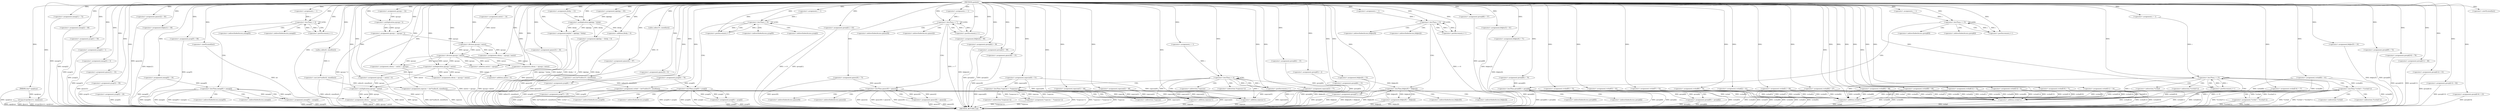 digraph ypelmbr {  
"3043712772162746081" [label = "(METHOD,ypelmbr)" ]
"3043712772162746658" [label = "(METHOD_RETURN,void)" ]
"3043712772162746082" [label = "(PARAM,char* sqzqhsaz)" ]
"3043712772162746087" [label = "(<operator>.assignment,lqkzlqiy = 65)" ]
"3043712772162746090" [label = "(<operator>.assignment,eaeap[0] = 16)" ]
"3043712772162746097" [label = "(<operator>.assignment,xjyuyjz = 32)" ]
"3043712772162746100" [label = "(<operator>.assignment,eaeap[1] = 72)" ]
"3043712772162746105" [label = "(strcpy,strcpy(iljsuvvi, sqzqhsaz))" ]
"3043712772162746110" [label = "(<operator>.assignment,eaeap[2] = 68)" ]
"3043712772162746115" [label = "(<operator>.assignment,yynp[0] = 76)" ]
"3043712772162746121" [label = "(<operator>.assignment,fefghc[0] = 53)" ]
"3043712772162746126" [label = "(<operator>.assignment,yynp[1] = 50)" ]
"3043712772162746132" [label = "(<operator>.assignment,ldwky = 13)" ]
"3043712772162746135" [label = "(<operator>.assignment,yynp[2] = 1)" ]
"3043712772162746140" [label = "(<operator>.assignment,vovkof = (int*)calloc(15, sizeof(int)))" ]
"3043712772162746142" [label = "(<operator>.cast,(int*)calloc(15, sizeof(int)))" ]
"3043712772162746144" [label = "(calloc,calloc(15, sizeof(int)))" ]
"3043712772162746146" [label = "(<operator>.sizeOf,sizeof(int))" ]
"3043712772162746148" [label = "(<operator>.assignment,vovkof[0] = 41)" ]
"3043712772162746154" [label = "(<operator>.assignment,eaeap[3] = 3)" ]
"3043712772162746160" [label = "(<operator>.assignment,omtisl = 14)" ]
"3043712772162746163" [label = "(<operator>.assignment,qmmv[0] = 73)" ]
"3043712772162746168" [label = "(<operator>.assignment,qmmv[1] = 33)" ]
"3043712772162746173" [label = "(<operator>.assignment,yynp[3] = 59)" ]
"3043712772162746181" [label = "(<operator>.assignment,i = 1)" ]
"3043712772162746184" [label = "(<operator>.lessThan,i < 4)" ]
"3043712772162746187" [label = "(<operator>.postIncrement,i++)" ]
"3043712772162746191" [label = "(<operator>.lessThan,eaeap[0] < eaeap[i])" ]
"3043712772162746199" [label = "(<operator>.assignment,eaeap[0] = eaeap[i])" ]
"3043712772162746207" [label = "(<operator>.assignment,yynp[4] = 24)" ]
"3043712772162746212" [label = "(<operator>.assignment,qmmv[2] = 83)" ]
"3043712772162746217" [label = "(<operator>.assignment,fefghc[1] = 46)" ]
"3043712772162746222" [label = "(<operator>.assignment,yynp[5] = 86)" ]
"3043712772162746227" [label = "(<operator>.assignment,qwwjd[0] = 70)" ]
"3043712772162746232" [label = "(<operator>.assignment,sopocne = (int*)calloc(4, sizeof(int)))" ]
"3043712772162746234" [label = "(<operator>.cast,(int*)calloc(4, sizeof(int)))" ]
"3043712772162746236" [label = "(calloc,calloc(4, sizeof(int)))" ]
"3043712772162746238" [label = "(<operator>.sizeOf,sizeof(int))" ]
"3043712772162746240" [label = "(<operator>.assignment,xjyuyjz = xjyuyjz * 2)" ]
"3043712772162746242" [label = "(<operator>.multiplication,xjyuyjz * 2)" ]
"3043712772162746245" [label = "(<operator>.assignment,czkcoy = xjyuyjz / omtisl)" ]
"3043712772162746247" [label = "(<operator>.division,xjyuyjz / omtisl)" ]
"3043712772162746250" [label = "(<operator>.assignment,czkcoy = xjyuyjz / omtisl)" ]
"3043712772162746252" [label = "(<operator>.division,xjyuyjz / omtisl)" ]
"3043712772162746256" [label = "(<operator>.assignment,qmmv[3] = 34)" ]
"3043712772162746261" [label = "(<operator>.assignment,kwjbnf = lqkzlqiy * ldwky)" ]
"3043712772162746263" [label = "(<operator>.multiplication,lqkzlqiy * ldwky)" ]
"3043712772162746266" [label = "(<operator>.assignment,sopocne[0] = 51)" ]
"3043712772162746271" [label = "(<operator>.assignment,lqkzlqiy = ldwky + 6)" ]
"3043712772162746273" [label = "(<operator>.addition,ldwky + 6)" ]
"3043712772162746276" [label = "(<operator>.assignment,qmmv[4] = 97)" ]
"3043712772162746281" [label = "(<operator>.assignment,czkcoy = omtisl + xjyuyjz)" ]
"3043712772162746283" [label = "(<operator>.addition,omtisl + xjyuyjz)" ]
"3043712772162746286" [label = "(<operator>.assignment,qmmv[5] = 6)" ]
"3043712772162746291" [label = "(<operator>.assignment,yynp[6] = 16)" ]
"3043712772162746296" [label = "(<operator>.assignment,czkcoy = xjyuyjz * omtisl)" ]
"3043712772162746298" [label = "(<operator>.multiplication,xjyuyjz * omtisl)" ]
"3043712772162746301" [label = "(<operator>.assignment,yynp[7] = 25)" ]
"3043712772162746306" [label = "(<operator>.assignment,qwwjd[1] = 63)" ]
"3043712772162746311" [label = "(<operator>.assignment,xjyuyjz = omtisl + 6)" ]
"3043712772162746313" [label = "(<operator>.addition,omtisl + 6)" ]
"3043712772162746316" [label = "(<operator>.assignment,fefghc[2] = 66)" ]
"3043712772162746321" [label = "(<operator>.assignment,czkcoy = xjyuyjz * omtisl)" ]
"3043712772162746323" [label = "(<operator>.multiplication,xjyuyjz * omtisl)" ]
"3043712772162746326" [label = "(<operator>.assignment,qwwjd[2] = 39)" ]
"3043712772162746331" [label = "(<operator>.assignment,qwwjd[3] = 99)" ]
"3043712772162746336" [label = "(<operator>.assignment,sopocne[1] = 46)" ]
"3043712772162746343" [label = "(<operator>.assignment,i = 1)" ]
"3043712772162746346" [label = "(<operator>.lessThan,i < 8)" ]
"3043712772162746349" [label = "(<operator>.postIncrement,i++)" ]
"3043712772162746353" [label = "(<operator>.lessThan,yynp[0] < yynp[i])" ]
"3043712772162746361" [label = "(<operator>.assignment,yynp[0] = yynp[i])" ]
"3043712772162746368" [label = "(<operator>.assignment,vovkof[1] = 60)" ]
"3043712772162746373" [label = "(<operator>.assignment,qmmv[6] = 15)" ]
"3043712772162746378" [label = "(<operator>.assignment,vovkof[2] = 41)" ]
"3043712772162746385" [label = "(<operator>.assignment,i = 1)" ]
"3043712772162746388" [label = "(<operator>.lessThan,i < 7)" ]
"3043712772162746391" [label = "(<operator>.postIncrement,i++)" ]
"3043712772162746395" [label = "(<operator>.lessThan,qmmv[0] < qmmv[i])" ]
"3043712772162746403" [label = "(<operator>.assignment,qmmv[0] = qmmv[i])" ]
"3043712772162746410" [label = "(<operator>.assignment,sopocne[2] = 48)" ]
"3043712772162746415" [label = "(<operator>.assignment,qwwjd[4] = 15)" ]
"3043712772162746420" [label = "(<operator>.assignment,sopocne[3] = 77)" ]
"3043712772162746425" [label = "(<operator>.assignment,qwwjd[5] = 2)" ]
"3043712772162746430" [label = "(<operator>.assignment,vovkof[3] = 43)" ]
"3043712772162746435" [label = "(<operator>.assignment,qwwjd[6] = 31)" ]
"3043712772162746440" [label = "(<operator>.assignment,vovkof[4] = 27)" ]
"3043712772162746445" [label = "(<operator>.assignment,vovkof[5] = 15)" ]
"3043712772162746450" [label = "(<operator>.assignment,qwwjd[7] = 63)" ]
"3043712772162746455" [label = "(<operator>.assignment,vovkof[6] = 14)" ]
"3043712772162746462" [label = "(<operator>.assignment,i = 1)" ]
"3043712772162746465" [label = "(<operator>.lessThan,i < 4)" ]
"3043712772162746468" [label = "(<operator>.postIncrement,i++)" ]
"3043712772162746472" [label = "(<operator>.lessThan,*sopocne < *(sopocne+i))" ]
"3043712772162746476" [label = "(<operator>.addition,sopocne+i)" ]
"3043712772162746480" [label = "(<operator>.assignment,*sopocne = *(sopocne+i))" ]
"3043712772162746484" [label = "(<operator>.addition,sopocne+i)" ]
"3043712772162746487" [label = "(<operator>.assignment,vovkof[7] = 52)" ]
"3043712772162746492" [label = "(<operator>.assignment,qwwjd[8] = 57)" ]
"3043712772162746497" [label = "(<operator>.assignment,fefghc[3] = 61)" ]
"3043712772162746502" [label = "(<operator>.assignment,fefghc[4] = 71)" ]
"3043712772162746507" [label = "(<operator>.assignment,vovkof[8] = 40)" ]
"3043712772162746512" [label = "(<operator>.assignment,fefghc[5] = 10)" ]
"3043712772162746519" [label = "(<operator>.assignment,i = 1)" ]
"3043712772162746522" [label = "(<operator>.lessThan,i < 6)" ]
"3043712772162746525" [label = "(<operator>.postIncrement,i++)" ]
"3043712772162746529" [label = "(<operator>.lessThan,fefghc[0] < fefghc[i])" ]
"3043712772162746537" [label = "(<operator>.assignment,fefghc[0] = fefghc[i])" ]
"3043712772162746544" [label = "(<operator>.assignment,vovkof[9] = 68)" ]
"3043712772162746549" [label = "(<operator>.assignment,qwwjd[9] = 72)" ]
"3043712772162746554" [label = "(<operator>.assignment,qwwjd[10] = 79)" ]
"3043712772162746559" [label = "(<operator>.assignment,vovkof[10] = 71)" ]
"3043712772162746564" [label = "(<operator>.assignment,qwwjd[11] = 46)" ]
"3043712772162746569" [label = "(<operator>.assignment,qwwjd[12] = 61)" ]
"3043712772162746574" [label = "(<operator>.assignment,qwwjd[13] = 82)" ]
"3043712772162746579" [label = "(<operator>.assignment,vovkof[11] = 14)" ]
"3043712772162746584" [label = "(<operator>.assignment,vovkof[12] = 72)" ]
"3043712772162746589" [label = "(<operator>.assignment,qwwjd[14] = 23)" ]
"3043712772162746594" [label = "(<operator>.assignment,vovkof[13] = 9)" ]
"3043712772162746599" [label = "(<operator>.assignment,vovkof[14] = 17)" ]
"3043712772162746606" [label = "(<operator>.assignment,i = 1)" ]
"3043712772162746609" [label = "(<operator>.lessThan,i < 15)" ]
"3043712772162746612" [label = "(<operator>.postIncrement,i++)" ]
"3043712772162746616" [label = "(<operator>.lessThan,qwwjd[0] < qwwjd[i])" ]
"3043712772162746624" [label = "(<operator>.assignment,qwwjd[0] = qwwjd[i])" ]
"3043712772162746633" [label = "(<operator>.assignment,i = 1)" ]
"3043712772162746636" [label = "(<operator>.lessThan,i < 15)" ]
"3043712772162746639" [label = "(<operator>.postIncrement,i++)" ]
"3043712772162746643" [label = "(<operator>.lessThan,*vovkof < *(vovkof+i))" ]
"3043712772162746647" [label = "(<operator>.addition,vovkof+i)" ]
"3043712772162746651" [label = "(<operator>.assignment,*vovkof = *(vovkof+i))" ]
"3043712772162746655" [label = "(<operator>.addition,vovkof+i)" ]
"3043712772162746192" [label = "(<operator>.indirectIndexAccess,eaeap[0])" ]
"3043712772162746195" [label = "(<operator>.indirectIndexAccess,eaeap[i])" ]
"3043712772162746200" [label = "(<operator>.indirectIndexAccess,eaeap[0])" ]
"3043712772162746203" [label = "(<operator>.indirectIndexAccess,eaeap[i])" ]
"3043712772162746354" [label = "(<operator>.indirectIndexAccess,yynp[0])" ]
"3043712772162746357" [label = "(<operator>.indirectIndexAccess,yynp[i])" ]
"3043712772162746362" [label = "(<operator>.indirectIndexAccess,yynp[0])" ]
"3043712772162746365" [label = "(<operator>.indirectIndexAccess,yynp[i])" ]
"3043712772162746396" [label = "(<operator>.indirectIndexAccess,qmmv[0])" ]
"3043712772162746399" [label = "(<operator>.indirectIndexAccess,qmmv[i])" ]
"3043712772162746404" [label = "(<operator>.indirectIndexAccess,qmmv[0])" ]
"3043712772162746407" [label = "(<operator>.indirectIndexAccess,qmmv[i])" ]
"3043712772162746473" [label = "(<operator>.indirection,*sopocne)" ]
"3043712772162746475" [label = "(<operator>.indirection,*(sopocne+i))" ]
"3043712772162746481" [label = "(<operator>.indirection,*sopocne)" ]
"3043712772162746483" [label = "(<operator>.indirection,*(sopocne+i))" ]
"3043712772162746530" [label = "(<operator>.indirectIndexAccess,fefghc[0])" ]
"3043712772162746533" [label = "(<operator>.indirectIndexAccess,fefghc[i])" ]
"3043712772162746538" [label = "(<operator>.indirectIndexAccess,fefghc[0])" ]
"3043712772162746541" [label = "(<operator>.indirectIndexAccess,fefghc[i])" ]
"3043712772162746617" [label = "(<operator>.indirectIndexAccess,qwwjd[0])" ]
"3043712772162746620" [label = "(<operator>.indirectIndexAccess,qwwjd[i])" ]
"3043712772162746625" [label = "(<operator>.indirectIndexAccess,qwwjd[0])" ]
"3043712772162746628" [label = "(<operator>.indirectIndexAccess,qwwjd[i])" ]
"3043712772162746644" [label = "(<operator>.indirection,*vovkof)" ]
"3043712772162746646" [label = "(<operator>.indirection,*(vovkof+i))" ]
"3043712772162746652" [label = "(<operator>.indirection,*vovkof)" ]
"3043712772162746654" [label = "(<operator>.indirection,*(vovkof+i))" ]
  "3043712772162746191" -> "3043712772162746658"  [ label = "DDG: eaeap[0]"] 
  "3043712772162746487" -> "3043712772162746658"  [ label = "DDG: vovkof[7]"] 
  "3043712772162746549" -> "3043712772162746658"  [ label = "DDG: qwwjd[9]"] 
  "3043712772162746410" -> "3043712772162746658"  [ label = "DDG: sopocne[2]"] 
  "3043712772162746537" -> "3043712772162746658"  [ label = "DDG: fefghc[0]"] 
  "3043712772162746121" -> "3043712772162746658"  [ label = "DDG: fefghc[0]"] 
  "3043712772162746163" -> "3043712772162746658"  [ label = "DDG: qmmv[0]"] 
  "3043712772162746388" -> "3043712772162746658"  [ label = "DDG: i < 7"] 
  "3043712772162746173" -> "3043712772162746658"  [ label = "DDG: yynp[3]"] 
  "3043712772162746465" -> "3043712772162746658"  [ label = "DDG: i < 4"] 
  "3043712772162746430" -> "3043712772162746658"  [ label = "DDG: vovkof[3]"] 
  "3043712772162746321" -> "3043712772162746658"  [ label = "DDG: xjyuyjz * omtisl"] 
  "3043712772162746537" -> "3043712772162746658"  [ label = "DDG: fefghc[i]"] 
  "3043712772162746554" -> "3043712772162746658"  [ label = "DDG: qwwjd[10]"] 
  "3043712772162746616" -> "3043712772162746658"  [ label = "DDG: qwwjd[0] < qwwjd[i]"] 
  "3043712772162746234" -> "3043712772162746658"  [ label = "DDG: calloc(4, sizeof(int))"] 
  "3043712772162746311" -> "3043712772162746658"  [ label = "DDG: omtisl + 6"] 
  "3043712772162746425" -> "3043712772162746658"  [ label = "DDG: qwwjd[5]"] 
  "3043712772162746323" -> "3043712772162746658"  [ label = "DDG: omtisl"] 
  "3043712772162746415" -> "3043712772162746658"  [ label = "DDG: qwwjd[4]"] 
  "3043712772162746105" -> "3043712772162746658"  [ label = "DDG: sqzqhsaz"] 
  "3043712772162746212" -> "3043712772162746658"  [ label = "DDG: qmmv[2]"] 
  "3043712772162746529" -> "3043712772162746658"  [ label = "DDG: fefghc[i]"] 
  "3043712772162746655" -> "3043712772162746658"  [ label = "DDG: vovkof"] 
  "3043712772162746480" -> "3043712772162746658"  [ label = "DDG: *sopocne"] 
  "3043712772162746250" -> "3043712772162746658"  [ label = "DDG: xjyuyjz / omtisl"] 
  "3043712772162746544" -> "3043712772162746658"  [ label = "DDG: vovkof[9]"] 
  "3043712772162746271" -> "3043712772162746658"  [ label = "DDG: lqkzlqiy"] 
  "3043712772162746126" -> "3043712772162746658"  [ label = "DDG: yynp[1]"] 
  "3043712772162746306" -> "3043712772162746658"  [ label = "DDG: qwwjd[1]"] 
  "3043712772162746353" -> "3043712772162746658"  [ label = "DDG: yynp[0] < yynp[i]"] 
  "3043712772162746291" -> "3043712772162746658"  [ label = "DDG: yynp[6]"] 
  "3043712772162746395" -> "3043712772162746658"  [ label = "DDG: qmmv[i]"] 
  "3043712772162746100" -> "3043712772162746658"  [ label = "DDG: eaeap[1]"] 
  "3043712772162746276" -> "3043712772162746658"  [ label = "DDG: qmmv[4]"] 
  "3043712772162746450" -> "3043712772162746658"  [ label = "DDG: qwwjd[7]"] 
  "3043712772162746286" -> "3043712772162746658"  [ label = "DDG: qmmv[5]"] 
  "3043712772162746261" -> "3043712772162746658"  [ label = "DDG: lqkzlqiy * ldwky"] 
  "3043712772162746227" -> "3043712772162746658"  [ label = "DDG: qwwjd[0]"] 
  "3043712772162746316" -> "3043712772162746658"  [ label = "DDG: fefghc[2]"] 
  "3043712772162746440" -> "3043712772162746658"  [ label = "DDG: vovkof[4]"] 
  "3043712772162746529" -> "3043712772162746658"  [ label = "DDG: fefghc[0] < fefghc[i]"] 
  "3043712772162746361" -> "3043712772162746658"  [ label = "DDG: yynp[0]"] 
  "3043712772162746529" -> "3043712772162746658"  [ label = "DDG: fefghc[0]"] 
  "3043712772162746271" -> "3043712772162746658"  [ label = "DDG: ldwky + 6"] 
  "3043712772162746497" -> "3043712772162746658"  [ label = "DDG: fefghc[3]"] 
  "3043712772162746484" -> "3043712772162746658"  [ label = "DDG: sopocne"] 
  "3043712772162746082" -> "3043712772162746658"  [ label = "DDG: sqzqhsaz"] 
  "3043712772162746154" -> "3043712772162746658"  [ label = "DDG: eaeap[3]"] 
  "3043712772162746579" -> "3043712772162746658"  [ label = "DDG: vovkof[11]"] 
  "3043712772162746361" -> "3043712772162746658"  [ label = "DDG: yynp[i]"] 
  "3043712772162746346" -> "3043712772162746658"  [ label = "DDG: i < 8"] 
  "3043712772162746564" -> "3043712772162746658"  [ label = "DDG: qwwjd[11]"] 
  "3043712772162746238" -> "3043712772162746658"  [ label = "DDG: int"] 
  "3043712772162746140" -> "3043712772162746658"  [ label = "DDG: vovkof"] 
  "3043712772162746472" -> "3043712772162746658"  [ label = "DDG: *sopocne < *(sopocne+i)"] 
  "3043712772162746594" -> "3043712772162746658"  [ label = "DDG: vovkof[13]"] 
  "3043712772162746651" -> "3043712772162746658"  [ label = "DDG: *vovkof"] 
  "3043712772162746142" -> "3043712772162746658"  [ label = "DDG: calloc(15, sizeof(int))"] 
  "3043712772162746281" -> "3043712772162746658"  [ label = "DDG: omtisl + xjyuyjz"] 
  "3043712772162746559" -> "3043712772162746658"  [ label = "DDG: vovkof[10]"] 
  "3043712772162746199" -> "3043712772162746658"  [ label = "DDG: eaeap[0]"] 
  "3043712772162746522" -> "3043712772162746658"  [ label = "DDG: i < 6"] 
  "3043712772162746266" -> "3043712772162746658"  [ label = "DDG: sopocne[0]"] 
  "3043712772162746222" -> "3043712772162746658"  [ label = "DDG: yynp[5]"] 
  "3043712772162746480" -> "3043712772162746658"  [ label = "DDG: *(sopocne+i)"] 
  "3043712772162746435" -> "3043712772162746658"  [ label = "DDG: qwwjd[6]"] 
  "3043712772162746616" -> "3043712772162746658"  [ label = "DDG: qwwjd[0]"] 
  "3043712772162746476" -> "3043712772162746658"  [ label = "DDG: sopocne"] 
  "3043712772162746507" -> "3043712772162746658"  [ label = "DDG: vovkof[8]"] 
  "3043712772162746105" -> "3043712772162746658"  [ label = "DDG: iljsuvvi"] 
  "3043712772162746232" -> "3043712772162746658"  [ label = "DDG: (int*)calloc(4, sizeof(int))"] 
  "3043712772162746636" -> "3043712772162746658"  [ label = "DDG: i < 15"] 
  "3043712772162746584" -> "3043712772162746658"  [ label = "DDG: vovkof[12]"] 
  "3043712772162746336" -> "3043712772162746658"  [ label = "DDG: sopocne[1]"] 
  "3043712772162746373" -> "3043712772162746658"  [ label = "DDG: qmmv[6]"] 
  "3043712772162746301" -> "3043712772162746658"  [ label = "DDG: yynp[7]"] 
  "3043712772162746368" -> "3043712772162746658"  [ label = "DDG: vovkof[1]"] 
  "3043712772162746647" -> "3043712772162746658"  [ label = "DDG: vovkof"] 
  "3043712772162746135" -> "3043712772162746658"  [ label = "DDG: yynp[2]"] 
  "3043712772162746589" -> "3043712772162746658"  [ label = "DDG: qwwjd[14]"] 
  "3043712772162746261" -> "3043712772162746658"  [ label = "DDG: kwjbnf"] 
  "3043712772162746643" -> "3043712772162746658"  [ label = "DDG: *vovkof"] 
  "3043712772162746168" -> "3043712772162746658"  [ label = "DDG: qmmv[1]"] 
  "3043712772162746232" -> "3043712772162746658"  [ label = "DDG: sopocne"] 
  "3043712772162746326" -> "3043712772162746658"  [ label = "DDG: qwwjd[2]"] 
  "3043712772162746115" -> "3043712772162746658"  [ label = "DDG: yynp[0]"] 
  "3043712772162746273" -> "3043712772162746658"  [ label = "DDG: ldwky"] 
  "3043712772162746140" -> "3043712772162746658"  [ label = "DDG: (int*)calloc(15, sizeof(int))"] 
  "3043712772162746472" -> "3043712772162746658"  [ label = "DDG: *sopocne"] 
  "3043712772162746191" -> "3043712772162746658"  [ label = "DDG: eaeap[i]"] 
  "3043712772162746403" -> "3043712772162746658"  [ label = "DDG: qmmv[0]"] 
  "3043712772162746207" -> "3043712772162746658"  [ label = "DDG: yynp[4]"] 
  "3043712772162746191" -> "3043712772162746658"  [ label = "DDG: eaeap[0] < eaeap[i]"] 
  "3043712772162746445" -> "3043712772162746658"  [ label = "DDG: vovkof[5]"] 
  "3043712772162746643" -> "3043712772162746658"  [ label = "DDG: *vovkof < *(vovkof+i)"] 
  "3043712772162746105" -> "3043712772162746658"  [ label = "DDG: strcpy(iljsuvvi, sqzqhsaz)"] 
  "3043712772162746321" -> "3043712772162746658"  [ label = "DDG: czkcoy"] 
  "3043712772162746240" -> "3043712772162746658"  [ label = "DDG: xjyuyjz * 2"] 
  "3043712772162746574" -> "3043712772162746658"  [ label = "DDG: qwwjd[13]"] 
  "3043712772162746090" -> "3043712772162746658"  [ label = "DDG: eaeap[0]"] 
  "3043712772162746569" -> "3043712772162746658"  [ label = "DDG: qwwjd[12]"] 
  "3043712772162746199" -> "3043712772162746658"  [ label = "DDG: eaeap[i]"] 
  "3043712772162746651" -> "3043712772162746658"  [ label = "DDG: *(vovkof+i)"] 
  "3043712772162746502" -> "3043712772162746658"  [ label = "DDG: fefghc[4]"] 
  "3043712772162746331" -> "3043712772162746658"  [ label = "DDG: qwwjd[3]"] 
  "3043712772162746455" -> "3043712772162746658"  [ label = "DDG: vovkof[6]"] 
  "3043712772162746110" -> "3043712772162746658"  [ label = "DDG: eaeap[2]"] 
  "3043712772162746353" -> "3043712772162746658"  [ label = "DDG: yynp[0]"] 
  "3043712772162746353" -> "3043712772162746658"  [ label = "DDG: yynp[i]"] 
  "3043712772162746492" -> "3043712772162746658"  [ label = "DDG: qwwjd[8]"] 
  "3043712772162746624" -> "3043712772162746658"  [ label = "DDG: qwwjd[i]"] 
  "3043712772162746256" -> "3043712772162746658"  [ label = "DDG: qmmv[3]"] 
  "3043712772162746472" -> "3043712772162746658"  [ label = "DDG: *(sopocne+i)"] 
  "3043712772162746323" -> "3043712772162746658"  [ label = "DDG: xjyuyjz"] 
  "3043712772162746217" -> "3043712772162746658"  [ label = "DDG: fefghc[1]"] 
  "3043712772162746148" -> "3043712772162746658"  [ label = "DDG: vovkof[0]"] 
  "3043712772162746420" -> "3043712772162746658"  [ label = "DDG: sopocne[3]"] 
  "3043712772162746512" -> "3043712772162746658"  [ label = "DDG: fefghc[5]"] 
  "3043712772162746403" -> "3043712772162746658"  [ label = "DDG: qmmv[i]"] 
  "3043712772162746636" -> "3043712772162746658"  [ label = "DDG: i"] 
  "3043712772162746395" -> "3043712772162746658"  [ label = "DDG: qmmv[0] < qmmv[i]"] 
  "3043712772162746643" -> "3043712772162746658"  [ label = "DDG: *(vovkof+i)"] 
  "3043712772162746395" -> "3043712772162746658"  [ label = "DDG: qmmv[0]"] 
  "3043712772162746616" -> "3043712772162746658"  [ label = "DDG: qwwjd[i]"] 
  "3043712772162746599" -> "3043712772162746658"  [ label = "DDG: vovkof[14]"] 
  "3043712772162746378" -> "3043712772162746658"  [ label = "DDG: vovkof[2]"] 
  "3043712772162746624" -> "3043712772162746658"  [ label = "DDG: qwwjd[0]"] 
  "3043712772162746081" -> "3043712772162746082"  [ label = "DDG: "] 
  "3043712772162746081" -> "3043712772162746087"  [ label = "DDG: "] 
  "3043712772162746081" -> "3043712772162746090"  [ label = "DDG: "] 
  "3043712772162746081" -> "3043712772162746097"  [ label = "DDG: "] 
  "3043712772162746081" -> "3043712772162746100"  [ label = "DDG: "] 
  "3043712772162746081" -> "3043712772162746105"  [ label = "DDG: "] 
  "3043712772162746082" -> "3043712772162746105"  [ label = "DDG: sqzqhsaz"] 
  "3043712772162746081" -> "3043712772162746110"  [ label = "DDG: "] 
  "3043712772162746081" -> "3043712772162746115"  [ label = "DDG: "] 
  "3043712772162746081" -> "3043712772162746121"  [ label = "DDG: "] 
  "3043712772162746081" -> "3043712772162746126"  [ label = "DDG: "] 
  "3043712772162746081" -> "3043712772162746132"  [ label = "DDG: "] 
  "3043712772162746081" -> "3043712772162746135"  [ label = "DDG: "] 
  "3043712772162746142" -> "3043712772162746140"  [ label = "DDG: calloc(15, sizeof(int))"] 
  "3043712772162746081" -> "3043712772162746140"  [ label = "DDG: "] 
  "3043712772162746144" -> "3043712772162746142"  [ label = "DDG: 15"] 
  "3043712772162746081" -> "3043712772162746144"  [ label = "DDG: "] 
  "3043712772162746081" -> "3043712772162746146"  [ label = "DDG: "] 
  "3043712772162746081" -> "3043712772162746148"  [ label = "DDG: "] 
  "3043712772162746081" -> "3043712772162746154"  [ label = "DDG: "] 
  "3043712772162746081" -> "3043712772162746160"  [ label = "DDG: "] 
  "3043712772162746081" -> "3043712772162746163"  [ label = "DDG: "] 
  "3043712772162746081" -> "3043712772162746168"  [ label = "DDG: "] 
  "3043712772162746081" -> "3043712772162746173"  [ label = "DDG: "] 
  "3043712772162746081" -> "3043712772162746181"  [ label = "DDG: "] 
  "3043712772162746181" -> "3043712772162746184"  [ label = "DDG: i"] 
  "3043712772162746187" -> "3043712772162746184"  [ label = "DDG: i"] 
  "3043712772162746081" -> "3043712772162746184"  [ label = "DDG: "] 
  "3043712772162746184" -> "3043712772162746187"  [ label = "DDG: i"] 
  "3043712772162746081" -> "3043712772162746187"  [ label = "DDG: "] 
  "3043712772162746199" -> "3043712772162746191"  [ label = "DDG: eaeap[0]"] 
  "3043712772162746090" -> "3043712772162746191"  [ label = "DDG: eaeap[0]"] 
  "3043712772162746191" -> "3043712772162746199"  [ label = "DDG: eaeap[i]"] 
  "3043712772162746081" -> "3043712772162746207"  [ label = "DDG: "] 
  "3043712772162746081" -> "3043712772162746212"  [ label = "DDG: "] 
  "3043712772162746081" -> "3043712772162746217"  [ label = "DDG: "] 
  "3043712772162746081" -> "3043712772162746222"  [ label = "DDG: "] 
  "3043712772162746081" -> "3043712772162746227"  [ label = "DDG: "] 
  "3043712772162746234" -> "3043712772162746232"  [ label = "DDG: calloc(4, sizeof(int))"] 
  "3043712772162746081" -> "3043712772162746232"  [ label = "DDG: "] 
  "3043712772162746236" -> "3043712772162746234"  [ label = "DDG: 4"] 
  "3043712772162746081" -> "3043712772162746236"  [ label = "DDG: "] 
  "3043712772162746081" -> "3043712772162746238"  [ label = "DDG: "] 
  "3043712772162746242" -> "3043712772162746240"  [ label = "DDG: xjyuyjz"] 
  "3043712772162746242" -> "3043712772162746240"  [ label = "DDG: 2"] 
  "3043712772162746081" -> "3043712772162746240"  [ label = "DDG: "] 
  "3043712772162746097" -> "3043712772162746242"  [ label = "DDG: xjyuyjz"] 
  "3043712772162746081" -> "3043712772162746242"  [ label = "DDG: "] 
  "3043712772162746247" -> "3043712772162746245"  [ label = "DDG: xjyuyjz"] 
  "3043712772162746247" -> "3043712772162746245"  [ label = "DDG: omtisl"] 
  "3043712772162746081" -> "3043712772162746245"  [ label = "DDG: "] 
  "3043712772162746240" -> "3043712772162746247"  [ label = "DDG: xjyuyjz"] 
  "3043712772162746081" -> "3043712772162746247"  [ label = "DDG: "] 
  "3043712772162746160" -> "3043712772162746247"  [ label = "DDG: omtisl"] 
  "3043712772162746252" -> "3043712772162746250"  [ label = "DDG: xjyuyjz"] 
  "3043712772162746252" -> "3043712772162746250"  [ label = "DDG: omtisl"] 
  "3043712772162746081" -> "3043712772162746250"  [ label = "DDG: "] 
  "3043712772162746247" -> "3043712772162746252"  [ label = "DDG: xjyuyjz"] 
  "3043712772162746081" -> "3043712772162746252"  [ label = "DDG: "] 
  "3043712772162746247" -> "3043712772162746252"  [ label = "DDG: omtisl"] 
  "3043712772162746081" -> "3043712772162746256"  [ label = "DDG: "] 
  "3043712772162746263" -> "3043712772162746261"  [ label = "DDG: lqkzlqiy"] 
  "3043712772162746263" -> "3043712772162746261"  [ label = "DDG: ldwky"] 
  "3043712772162746081" -> "3043712772162746261"  [ label = "DDG: "] 
  "3043712772162746087" -> "3043712772162746263"  [ label = "DDG: lqkzlqiy"] 
  "3043712772162746081" -> "3043712772162746263"  [ label = "DDG: "] 
  "3043712772162746132" -> "3043712772162746263"  [ label = "DDG: ldwky"] 
  "3043712772162746081" -> "3043712772162746266"  [ label = "DDG: "] 
  "3043712772162746263" -> "3043712772162746271"  [ label = "DDG: ldwky"] 
  "3043712772162746081" -> "3043712772162746271"  [ label = "DDG: "] 
  "3043712772162746263" -> "3043712772162746273"  [ label = "DDG: ldwky"] 
  "3043712772162746081" -> "3043712772162746273"  [ label = "DDG: "] 
  "3043712772162746081" -> "3043712772162746276"  [ label = "DDG: "] 
  "3043712772162746252" -> "3043712772162746281"  [ label = "DDG: omtisl"] 
  "3043712772162746081" -> "3043712772162746281"  [ label = "DDG: "] 
  "3043712772162746252" -> "3043712772162746281"  [ label = "DDG: xjyuyjz"] 
  "3043712772162746252" -> "3043712772162746283"  [ label = "DDG: omtisl"] 
  "3043712772162746081" -> "3043712772162746283"  [ label = "DDG: "] 
  "3043712772162746252" -> "3043712772162746283"  [ label = "DDG: xjyuyjz"] 
  "3043712772162746081" -> "3043712772162746286"  [ label = "DDG: "] 
  "3043712772162746081" -> "3043712772162746291"  [ label = "DDG: "] 
  "3043712772162746298" -> "3043712772162746296"  [ label = "DDG: xjyuyjz"] 
  "3043712772162746298" -> "3043712772162746296"  [ label = "DDG: omtisl"] 
  "3043712772162746081" -> "3043712772162746296"  [ label = "DDG: "] 
  "3043712772162746081" -> "3043712772162746298"  [ label = "DDG: "] 
  "3043712772162746252" -> "3043712772162746298"  [ label = "DDG: xjyuyjz"] 
  "3043712772162746252" -> "3043712772162746298"  [ label = "DDG: omtisl"] 
  "3043712772162746081" -> "3043712772162746301"  [ label = "DDG: "] 
  "3043712772162746081" -> "3043712772162746306"  [ label = "DDG: "] 
  "3043712772162746298" -> "3043712772162746311"  [ label = "DDG: omtisl"] 
  "3043712772162746081" -> "3043712772162746311"  [ label = "DDG: "] 
  "3043712772162746298" -> "3043712772162746313"  [ label = "DDG: omtisl"] 
  "3043712772162746081" -> "3043712772162746313"  [ label = "DDG: "] 
  "3043712772162746081" -> "3043712772162746316"  [ label = "DDG: "] 
  "3043712772162746323" -> "3043712772162746321"  [ label = "DDG: xjyuyjz"] 
  "3043712772162746323" -> "3043712772162746321"  [ label = "DDG: omtisl"] 
  "3043712772162746081" -> "3043712772162746321"  [ label = "DDG: "] 
  "3043712772162746311" -> "3043712772162746323"  [ label = "DDG: xjyuyjz"] 
  "3043712772162746081" -> "3043712772162746323"  [ label = "DDG: "] 
  "3043712772162746298" -> "3043712772162746323"  [ label = "DDG: omtisl"] 
  "3043712772162746081" -> "3043712772162746326"  [ label = "DDG: "] 
  "3043712772162746081" -> "3043712772162746331"  [ label = "DDG: "] 
  "3043712772162746081" -> "3043712772162746336"  [ label = "DDG: "] 
  "3043712772162746081" -> "3043712772162746343"  [ label = "DDG: "] 
  "3043712772162746343" -> "3043712772162746346"  [ label = "DDG: i"] 
  "3043712772162746349" -> "3043712772162746346"  [ label = "DDG: i"] 
  "3043712772162746081" -> "3043712772162746346"  [ label = "DDG: "] 
  "3043712772162746346" -> "3043712772162746349"  [ label = "DDG: i"] 
  "3043712772162746081" -> "3043712772162746349"  [ label = "DDG: "] 
  "3043712772162746361" -> "3043712772162746353"  [ label = "DDG: yynp[0]"] 
  "3043712772162746115" -> "3043712772162746353"  [ label = "DDG: yynp[0]"] 
  "3043712772162746353" -> "3043712772162746361"  [ label = "DDG: yynp[i]"] 
  "3043712772162746081" -> "3043712772162746368"  [ label = "DDG: "] 
  "3043712772162746081" -> "3043712772162746373"  [ label = "DDG: "] 
  "3043712772162746081" -> "3043712772162746378"  [ label = "DDG: "] 
  "3043712772162746081" -> "3043712772162746385"  [ label = "DDG: "] 
  "3043712772162746391" -> "3043712772162746388"  [ label = "DDG: i"] 
  "3043712772162746385" -> "3043712772162746388"  [ label = "DDG: i"] 
  "3043712772162746081" -> "3043712772162746388"  [ label = "DDG: "] 
  "3043712772162746388" -> "3043712772162746391"  [ label = "DDG: i"] 
  "3043712772162746081" -> "3043712772162746391"  [ label = "DDG: "] 
  "3043712772162746163" -> "3043712772162746395"  [ label = "DDG: qmmv[0]"] 
  "3043712772162746403" -> "3043712772162746395"  [ label = "DDG: qmmv[0]"] 
  "3043712772162746395" -> "3043712772162746403"  [ label = "DDG: qmmv[i]"] 
  "3043712772162746081" -> "3043712772162746410"  [ label = "DDG: "] 
  "3043712772162746081" -> "3043712772162746415"  [ label = "DDG: "] 
  "3043712772162746081" -> "3043712772162746420"  [ label = "DDG: "] 
  "3043712772162746081" -> "3043712772162746425"  [ label = "DDG: "] 
  "3043712772162746081" -> "3043712772162746430"  [ label = "DDG: "] 
  "3043712772162746081" -> "3043712772162746435"  [ label = "DDG: "] 
  "3043712772162746081" -> "3043712772162746440"  [ label = "DDG: "] 
  "3043712772162746081" -> "3043712772162746445"  [ label = "DDG: "] 
  "3043712772162746081" -> "3043712772162746450"  [ label = "DDG: "] 
  "3043712772162746081" -> "3043712772162746455"  [ label = "DDG: "] 
  "3043712772162746081" -> "3043712772162746462"  [ label = "DDG: "] 
  "3043712772162746468" -> "3043712772162746465"  [ label = "DDG: i"] 
  "3043712772162746462" -> "3043712772162746465"  [ label = "DDG: i"] 
  "3043712772162746081" -> "3043712772162746465"  [ label = "DDG: "] 
  "3043712772162746081" -> "3043712772162746468"  [ label = "DDG: "] 
  "3043712772162746465" -> "3043712772162746468"  [ label = "DDG: i"] 
  "3043712772162746480" -> "3043712772162746472"  [ label = "DDG: *sopocne"] 
  "3043712772162746266" -> "3043712772162746472"  [ label = "DDG: sopocne[0]"] 
  "3043712772162746410" -> "3043712772162746476"  [ label = "DDG: sopocne[2]"] 
  "3043712772162746266" -> "3043712772162746476"  [ label = "DDG: sopocne[0]"] 
  "3043712772162746336" -> "3043712772162746476"  [ label = "DDG: sopocne[1]"] 
  "3043712772162746232" -> "3043712772162746476"  [ label = "DDG: sopocne"] 
  "3043712772162746420" -> "3043712772162746476"  [ label = "DDG: sopocne[3]"] 
  "3043712772162746081" -> "3043712772162746476"  [ label = "DDG: "] 
  "3043712772162746465" -> "3043712772162746476"  [ label = "DDG: i"] 
  "3043712772162746472" -> "3043712772162746480"  [ label = "DDG: *(sopocne+i)"] 
  "3043712772162746410" -> "3043712772162746484"  [ label = "DDG: sopocne[2]"] 
  "3043712772162746266" -> "3043712772162746484"  [ label = "DDG: sopocne[0]"] 
  "3043712772162746336" -> "3043712772162746484"  [ label = "DDG: sopocne[1]"] 
  "3043712772162746420" -> "3043712772162746484"  [ label = "DDG: sopocne[3]"] 
  "3043712772162746081" -> "3043712772162746484"  [ label = "DDG: "] 
  "3043712772162746232" -> "3043712772162746484"  [ label = "DDG: sopocne"] 
  "3043712772162746465" -> "3043712772162746484"  [ label = "DDG: i"] 
  "3043712772162746081" -> "3043712772162746487"  [ label = "DDG: "] 
  "3043712772162746081" -> "3043712772162746492"  [ label = "DDG: "] 
  "3043712772162746081" -> "3043712772162746497"  [ label = "DDG: "] 
  "3043712772162746081" -> "3043712772162746502"  [ label = "DDG: "] 
  "3043712772162746081" -> "3043712772162746507"  [ label = "DDG: "] 
  "3043712772162746081" -> "3043712772162746512"  [ label = "DDG: "] 
  "3043712772162746081" -> "3043712772162746519"  [ label = "DDG: "] 
  "3043712772162746525" -> "3043712772162746522"  [ label = "DDG: i"] 
  "3043712772162746519" -> "3043712772162746522"  [ label = "DDG: i"] 
  "3043712772162746081" -> "3043712772162746522"  [ label = "DDG: "] 
  "3043712772162746522" -> "3043712772162746525"  [ label = "DDG: i"] 
  "3043712772162746081" -> "3043712772162746525"  [ label = "DDG: "] 
  "3043712772162746537" -> "3043712772162746529"  [ label = "DDG: fefghc[0]"] 
  "3043712772162746121" -> "3043712772162746529"  [ label = "DDG: fefghc[0]"] 
  "3043712772162746529" -> "3043712772162746537"  [ label = "DDG: fefghc[i]"] 
  "3043712772162746081" -> "3043712772162746544"  [ label = "DDG: "] 
  "3043712772162746081" -> "3043712772162746549"  [ label = "DDG: "] 
  "3043712772162746081" -> "3043712772162746554"  [ label = "DDG: "] 
  "3043712772162746081" -> "3043712772162746559"  [ label = "DDG: "] 
  "3043712772162746081" -> "3043712772162746564"  [ label = "DDG: "] 
  "3043712772162746081" -> "3043712772162746569"  [ label = "DDG: "] 
  "3043712772162746081" -> "3043712772162746574"  [ label = "DDG: "] 
  "3043712772162746081" -> "3043712772162746579"  [ label = "DDG: "] 
  "3043712772162746081" -> "3043712772162746584"  [ label = "DDG: "] 
  "3043712772162746081" -> "3043712772162746589"  [ label = "DDG: "] 
  "3043712772162746081" -> "3043712772162746594"  [ label = "DDG: "] 
  "3043712772162746081" -> "3043712772162746599"  [ label = "DDG: "] 
  "3043712772162746081" -> "3043712772162746606"  [ label = "DDG: "] 
  "3043712772162746612" -> "3043712772162746609"  [ label = "DDG: i"] 
  "3043712772162746606" -> "3043712772162746609"  [ label = "DDG: i"] 
  "3043712772162746081" -> "3043712772162746609"  [ label = "DDG: "] 
  "3043712772162746609" -> "3043712772162746612"  [ label = "DDG: i"] 
  "3043712772162746081" -> "3043712772162746612"  [ label = "DDG: "] 
  "3043712772162746227" -> "3043712772162746616"  [ label = "DDG: qwwjd[0]"] 
  "3043712772162746624" -> "3043712772162746616"  [ label = "DDG: qwwjd[0]"] 
  "3043712772162746616" -> "3043712772162746624"  [ label = "DDG: qwwjd[i]"] 
  "3043712772162746081" -> "3043712772162746633"  [ label = "DDG: "] 
  "3043712772162746639" -> "3043712772162746636"  [ label = "DDG: i"] 
  "3043712772162746633" -> "3043712772162746636"  [ label = "DDG: i"] 
  "3043712772162746081" -> "3043712772162746636"  [ label = "DDG: "] 
  "3043712772162746081" -> "3043712772162746639"  [ label = "DDG: "] 
  "3043712772162746636" -> "3043712772162746639"  [ label = "DDG: i"] 
  "3043712772162746651" -> "3043712772162746643"  [ label = "DDG: *vovkof"] 
  "3043712772162746148" -> "3043712772162746643"  [ label = "DDG: vovkof[0]"] 
  "3043712772162746487" -> "3043712772162746647"  [ label = "DDG: vovkof[7]"] 
  "3043712772162746430" -> "3043712772162746647"  [ label = "DDG: vovkof[3]"] 
  "3043712772162746544" -> "3043712772162746647"  [ label = "DDG: vovkof[9]"] 
  "3043712772162746440" -> "3043712772162746647"  [ label = "DDG: vovkof[4]"] 
  "3043712772162746579" -> "3043712772162746647"  [ label = "DDG: vovkof[11]"] 
  "3043712772162746559" -> "3043712772162746647"  [ label = "DDG: vovkof[10]"] 
  "3043712772162746445" -> "3043712772162746647"  [ label = "DDG: vovkof[5]"] 
  "3043712772162746455" -> "3043712772162746647"  [ label = "DDG: vovkof[6]"] 
  "3043712772162746148" -> "3043712772162746647"  [ label = "DDG: vovkof[0]"] 
  "3043712772162746140" -> "3043712772162746647"  [ label = "DDG: vovkof"] 
  "3043712772162746594" -> "3043712772162746647"  [ label = "DDG: vovkof[13]"] 
  "3043712772162746507" -> "3043712772162746647"  [ label = "DDG: vovkof[8]"] 
  "3043712772162746584" -> "3043712772162746647"  [ label = "DDG: vovkof[12]"] 
  "3043712772162746368" -> "3043712772162746647"  [ label = "DDG: vovkof[1]"] 
  "3043712772162746599" -> "3043712772162746647"  [ label = "DDG: vovkof[14]"] 
  "3043712772162746378" -> "3043712772162746647"  [ label = "DDG: vovkof[2]"] 
  "3043712772162746081" -> "3043712772162746647"  [ label = "DDG: "] 
  "3043712772162746636" -> "3043712772162746647"  [ label = "DDG: i"] 
  "3043712772162746643" -> "3043712772162746651"  [ label = "DDG: *(vovkof+i)"] 
  "3043712772162746487" -> "3043712772162746655"  [ label = "DDG: vovkof[7]"] 
  "3043712772162746430" -> "3043712772162746655"  [ label = "DDG: vovkof[3]"] 
  "3043712772162746544" -> "3043712772162746655"  [ label = "DDG: vovkof[9]"] 
  "3043712772162746440" -> "3043712772162746655"  [ label = "DDG: vovkof[4]"] 
  "3043712772162746579" -> "3043712772162746655"  [ label = "DDG: vovkof[11]"] 
  "3043712772162746594" -> "3043712772162746655"  [ label = "DDG: vovkof[13]"] 
  "3043712772162746559" -> "3043712772162746655"  [ label = "DDG: vovkof[10]"] 
  "3043712772162746445" -> "3043712772162746655"  [ label = "DDG: vovkof[5]"] 
  "3043712772162746455" -> "3043712772162746655"  [ label = "DDG: vovkof[6]"] 
  "3043712772162746148" -> "3043712772162746655"  [ label = "DDG: vovkof[0]"] 
  "3043712772162746507" -> "3043712772162746655"  [ label = "DDG: vovkof[8]"] 
  "3043712772162746584" -> "3043712772162746655"  [ label = "DDG: vovkof[12]"] 
  "3043712772162746368" -> "3043712772162746655"  [ label = "DDG: vovkof[1]"] 
  "3043712772162746599" -> "3043712772162746655"  [ label = "DDG: vovkof[14]"] 
  "3043712772162746378" -> "3043712772162746655"  [ label = "DDG: vovkof[2]"] 
  "3043712772162746081" -> "3043712772162746655"  [ label = "DDG: "] 
  "3043712772162746140" -> "3043712772162746655"  [ label = "DDG: vovkof"] 
  "3043712772162746636" -> "3043712772162746655"  [ label = "DDG: i"] 
  "3043712772162746184" -> "3043712772162746191"  [ label = "CDG: "] 
  "3043712772162746184" -> "3043712772162746184"  [ label = "CDG: "] 
  "3043712772162746184" -> "3043712772162746195"  [ label = "CDG: "] 
  "3043712772162746184" -> "3043712772162746187"  [ label = "CDG: "] 
  "3043712772162746184" -> "3043712772162746192"  [ label = "CDG: "] 
  "3043712772162746191" -> "3043712772162746200"  [ label = "CDG: "] 
  "3043712772162746191" -> "3043712772162746199"  [ label = "CDG: "] 
  "3043712772162746191" -> "3043712772162746203"  [ label = "CDG: "] 
  "3043712772162746346" -> "3043712772162746346"  [ label = "CDG: "] 
  "3043712772162746346" -> "3043712772162746349"  [ label = "CDG: "] 
  "3043712772162746346" -> "3043712772162746353"  [ label = "CDG: "] 
  "3043712772162746346" -> "3043712772162746354"  [ label = "CDG: "] 
  "3043712772162746346" -> "3043712772162746357"  [ label = "CDG: "] 
  "3043712772162746353" -> "3043712772162746361"  [ label = "CDG: "] 
  "3043712772162746353" -> "3043712772162746362"  [ label = "CDG: "] 
  "3043712772162746353" -> "3043712772162746365"  [ label = "CDG: "] 
  "3043712772162746388" -> "3043712772162746399"  [ label = "CDG: "] 
  "3043712772162746388" -> "3043712772162746396"  [ label = "CDG: "] 
  "3043712772162746388" -> "3043712772162746391"  [ label = "CDG: "] 
  "3043712772162746388" -> "3043712772162746395"  [ label = "CDG: "] 
  "3043712772162746388" -> "3043712772162746388"  [ label = "CDG: "] 
  "3043712772162746395" -> "3043712772162746407"  [ label = "CDG: "] 
  "3043712772162746395" -> "3043712772162746404"  [ label = "CDG: "] 
  "3043712772162746395" -> "3043712772162746403"  [ label = "CDG: "] 
  "3043712772162746465" -> "3043712772162746473"  [ label = "CDG: "] 
  "3043712772162746465" -> "3043712772162746472"  [ label = "CDG: "] 
  "3043712772162746465" -> "3043712772162746476"  [ label = "CDG: "] 
  "3043712772162746465" -> "3043712772162746465"  [ label = "CDG: "] 
  "3043712772162746465" -> "3043712772162746475"  [ label = "CDG: "] 
  "3043712772162746465" -> "3043712772162746468"  [ label = "CDG: "] 
  "3043712772162746472" -> "3043712772162746483"  [ label = "CDG: "] 
  "3043712772162746472" -> "3043712772162746481"  [ label = "CDG: "] 
  "3043712772162746472" -> "3043712772162746480"  [ label = "CDG: "] 
  "3043712772162746472" -> "3043712772162746484"  [ label = "CDG: "] 
  "3043712772162746522" -> "3043712772162746529"  [ label = "CDG: "] 
  "3043712772162746522" -> "3043712772162746530"  [ label = "CDG: "] 
  "3043712772162746522" -> "3043712772162746533"  [ label = "CDG: "] 
  "3043712772162746522" -> "3043712772162746522"  [ label = "CDG: "] 
  "3043712772162746522" -> "3043712772162746525"  [ label = "CDG: "] 
  "3043712772162746529" -> "3043712772162746537"  [ label = "CDG: "] 
  "3043712772162746529" -> "3043712772162746538"  [ label = "CDG: "] 
  "3043712772162746529" -> "3043712772162746541"  [ label = "CDG: "] 
  "3043712772162746609" -> "3043712772162746617"  [ label = "CDG: "] 
  "3043712772162746609" -> "3043712772162746616"  [ label = "CDG: "] 
  "3043712772162746609" -> "3043712772162746620"  [ label = "CDG: "] 
  "3043712772162746609" -> "3043712772162746609"  [ label = "CDG: "] 
  "3043712772162746609" -> "3043712772162746612"  [ label = "CDG: "] 
  "3043712772162746616" -> "3043712772162746625"  [ label = "CDG: "] 
  "3043712772162746616" -> "3043712772162746624"  [ label = "CDG: "] 
  "3043712772162746616" -> "3043712772162746628"  [ label = "CDG: "] 
  "3043712772162746636" -> "3043712772162746639"  [ label = "CDG: "] 
  "3043712772162746636" -> "3043712772162746643"  [ label = "CDG: "] 
  "3043712772162746636" -> "3043712772162746636"  [ label = "CDG: "] 
  "3043712772162746636" -> "3043712772162746647"  [ label = "CDG: "] 
  "3043712772162746636" -> "3043712772162746646"  [ label = "CDG: "] 
  "3043712772162746636" -> "3043712772162746644"  [ label = "CDG: "] 
  "3043712772162746643" -> "3043712772162746655"  [ label = "CDG: "] 
  "3043712772162746643" -> "3043712772162746654"  [ label = "CDG: "] 
  "3043712772162746643" -> "3043712772162746652"  [ label = "CDG: "] 
  "3043712772162746643" -> "3043712772162746651"  [ label = "CDG: "] 
}
